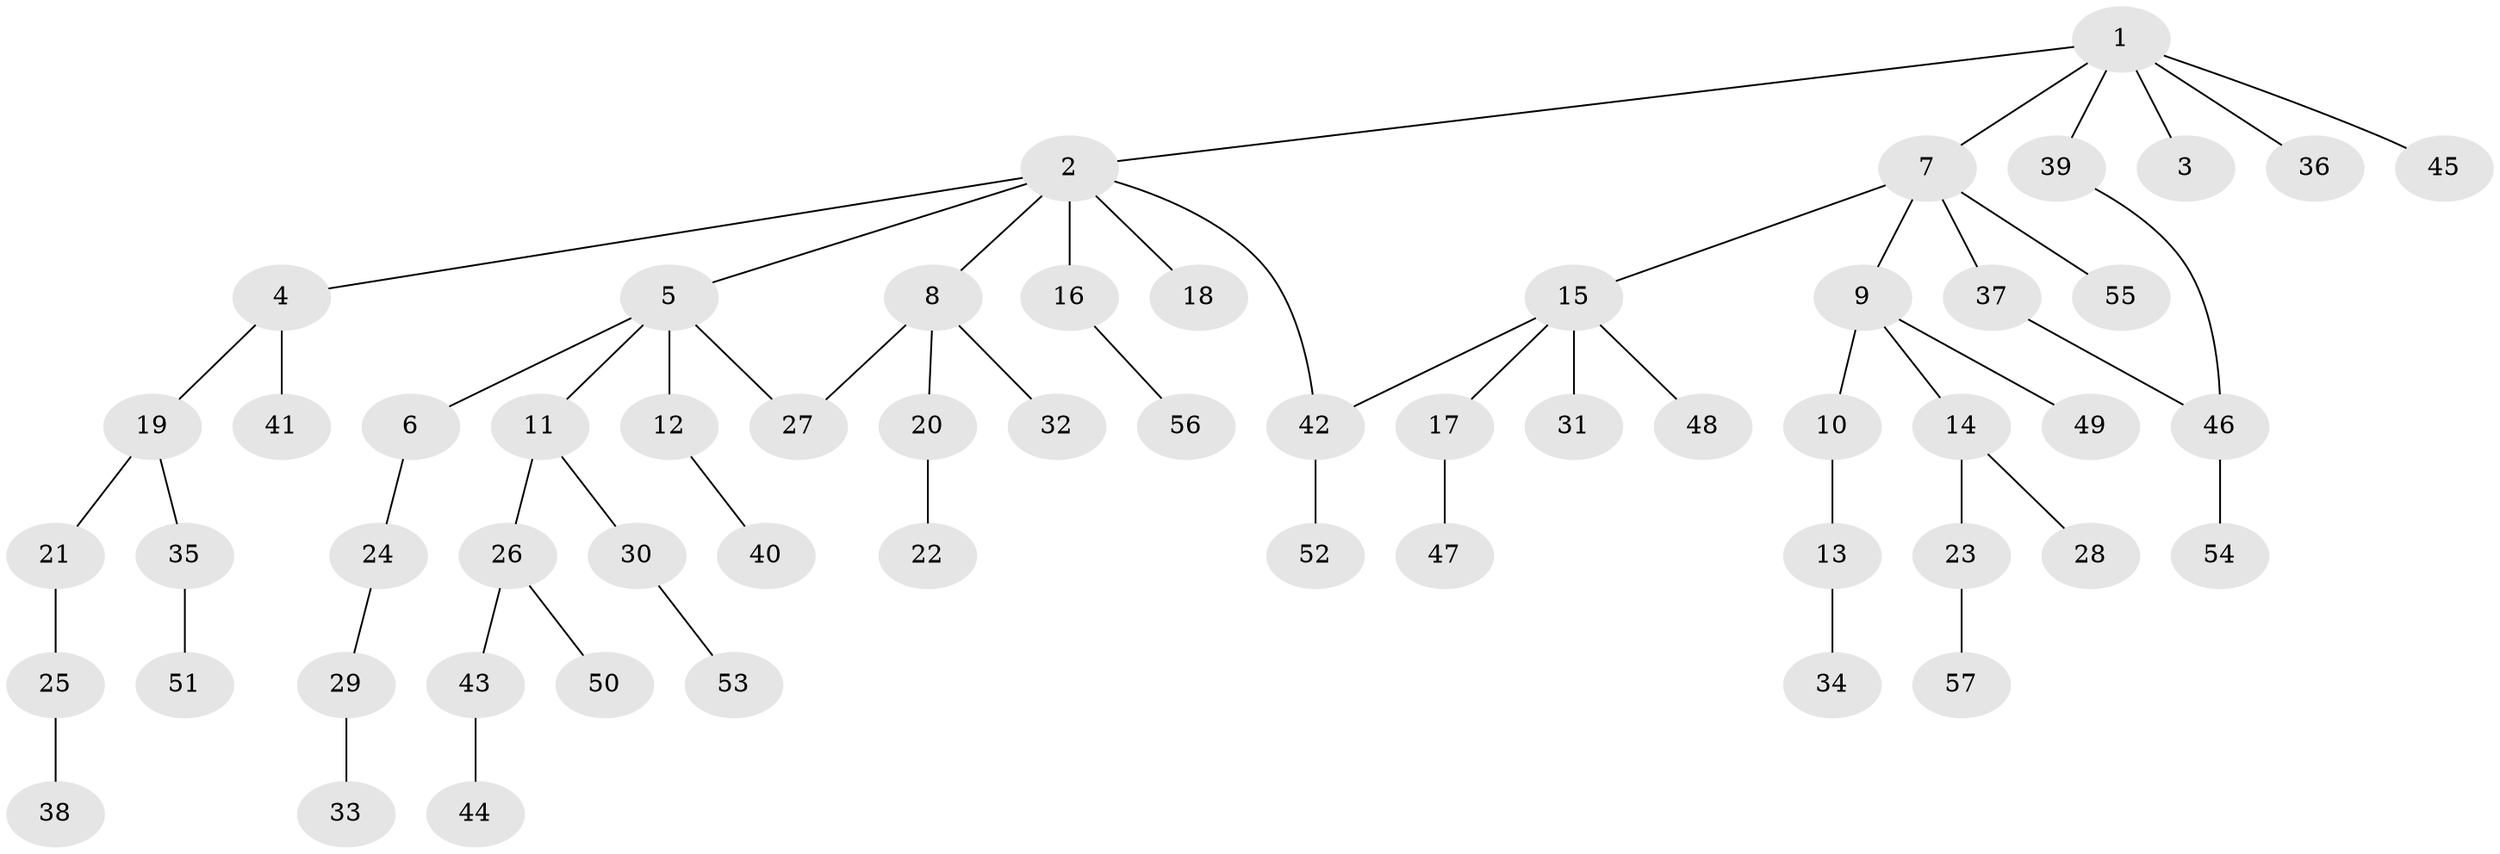 // coarse degree distribution, {3: 0.17391304347826086, 5: 0.08695652173913043, 2: 0.21739130434782608, 1: 0.43478260869565216, 4: 0.08695652173913043}
// Generated by graph-tools (version 1.1) at 2025/36/03/04/25 23:36:08]
// undirected, 57 vertices, 59 edges
graph export_dot {
  node [color=gray90,style=filled];
  1;
  2;
  3;
  4;
  5;
  6;
  7;
  8;
  9;
  10;
  11;
  12;
  13;
  14;
  15;
  16;
  17;
  18;
  19;
  20;
  21;
  22;
  23;
  24;
  25;
  26;
  27;
  28;
  29;
  30;
  31;
  32;
  33;
  34;
  35;
  36;
  37;
  38;
  39;
  40;
  41;
  42;
  43;
  44;
  45;
  46;
  47;
  48;
  49;
  50;
  51;
  52;
  53;
  54;
  55;
  56;
  57;
  1 -- 2;
  1 -- 3;
  1 -- 7;
  1 -- 36;
  1 -- 39;
  1 -- 45;
  2 -- 4;
  2 -- 5;
  2 -- 8;
  2 -- 16;
  2 -- 18;
  2 -- 42;
  4 -- 19;
  4 -- 41;
  5 -- 6;
  5 -- 11;
  5 -- 12;
  5 -- 27;
  6 -- 24;
  7 -- 9;
  7 -- 15;
  7 -- 37;
  7 -- 55;
  8 -- 20;
  8 -- 32;
  8 -- 27;
  9 -- 10;
  9 -- 14;
  9 -- 49;
  10 -- 13;
  11 -- 26;
  11 -- 30;
  12 -- 40;
  13 -- 34;
  14 -- 23;
  14 -- 28;
  15 -- 17;
  15 -- 31;
  15 -- 42;
  15 -- 48;
  16 -- 56;
  17 -- 47;
  19 -- 21;
  19 -- 35;
  20 -- 22;
  21 -- 25;
  23 -- 57;
  24 -- 29;
  25 -- 38;
  26 -- 43;
  26 -- 50;
  29 -- 33;
  30 -- 53;
  35 -- 51;
  37 -- 46;
  39 -- 46;
  42 -- 52;
  43 -- 44;
  46 -- 54;
}
